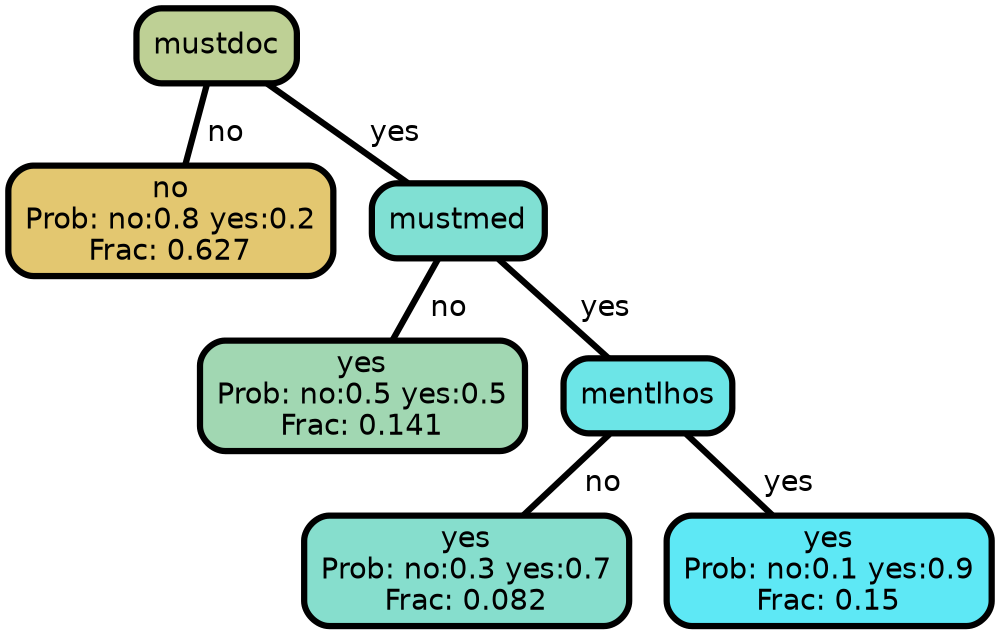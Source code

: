 graph Tree {
node [shape=box, style="filled, rounded",color="black",penwidth="3",fontcolor="black",                 fontname=helvetica] ;
graph [ranksep="0 equally", splines=straight,                 bgcolor=transparent, dpi=200] ;
edge [fontname=helvetica, color=black] ;
0 [label="no
Prob: no:0.8 yes:0.2
Frac: 0.627", fillcolor="#e3c770"] ;
1 [label="mustdoc", fillcolor="#bed095"] ;
2 [label="yes
Prob: no:0.5 yes:0.5
Frac: 0.141", fillcolor="#a1d7b2"] ;
3 [label="mustmed", fillcolor="#80e0d3"] ;
4 [label="yes
Prob: no:0.3 yes:0.7
Frac: 0.082", fillcolor="#86decd"] ;
5 [label="mentlhos", fillcolor="#6ce5e7"] ;
6 [label="yes
Prob: no:0.1 yes:0.9
Frac: 0.15", fillcolor="#5ee8f5"] ;
1 -- 0 [label=" no",penwidth=3] ;
1 -- 3 [label=" yes",penwidth=3] ;
3 -- 2 [label=" no",penwidth=3] ;
3 -- 5 [label=" yes",penwidth=3] ;
5 -- 4 [label=" no",penwidth=3] ;
5 -- 6 [label=" yes",penwidth=3] ;
{rank = same;}}